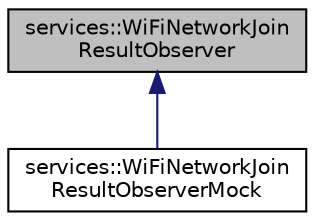 digraph "services::WiFiNetworkJoinResultObserver"
{
 // INTERACTIVE_SVG=YES
  edge [fontname="Helvetica",fontsize="10",labelfontname="Helvetica",labelfontsize="10"];
  node [fontname="Helvetica",fontsize="10",shape=record];
  Node0 [label="services::WiFiNetworkJoin\lResultObserver",height=0.2,width=0.4,color="black", fillcolor="grey75", style="filled", fontcolor="black"];
  Node0 -> Node1 [dir="back",color="midnightblue",fontsize="10",style="solid",fontname="Helvetica"];
  Node1 [label="services::WiFiNetworkJoin\lResultObserverMock",height=0.2,width=0.4,color="black", fillcolor="white", style="filled",URL="$dc/dc6/classservices_1_1_wi_fi_network_join_result_observer_mock.html"];
}
